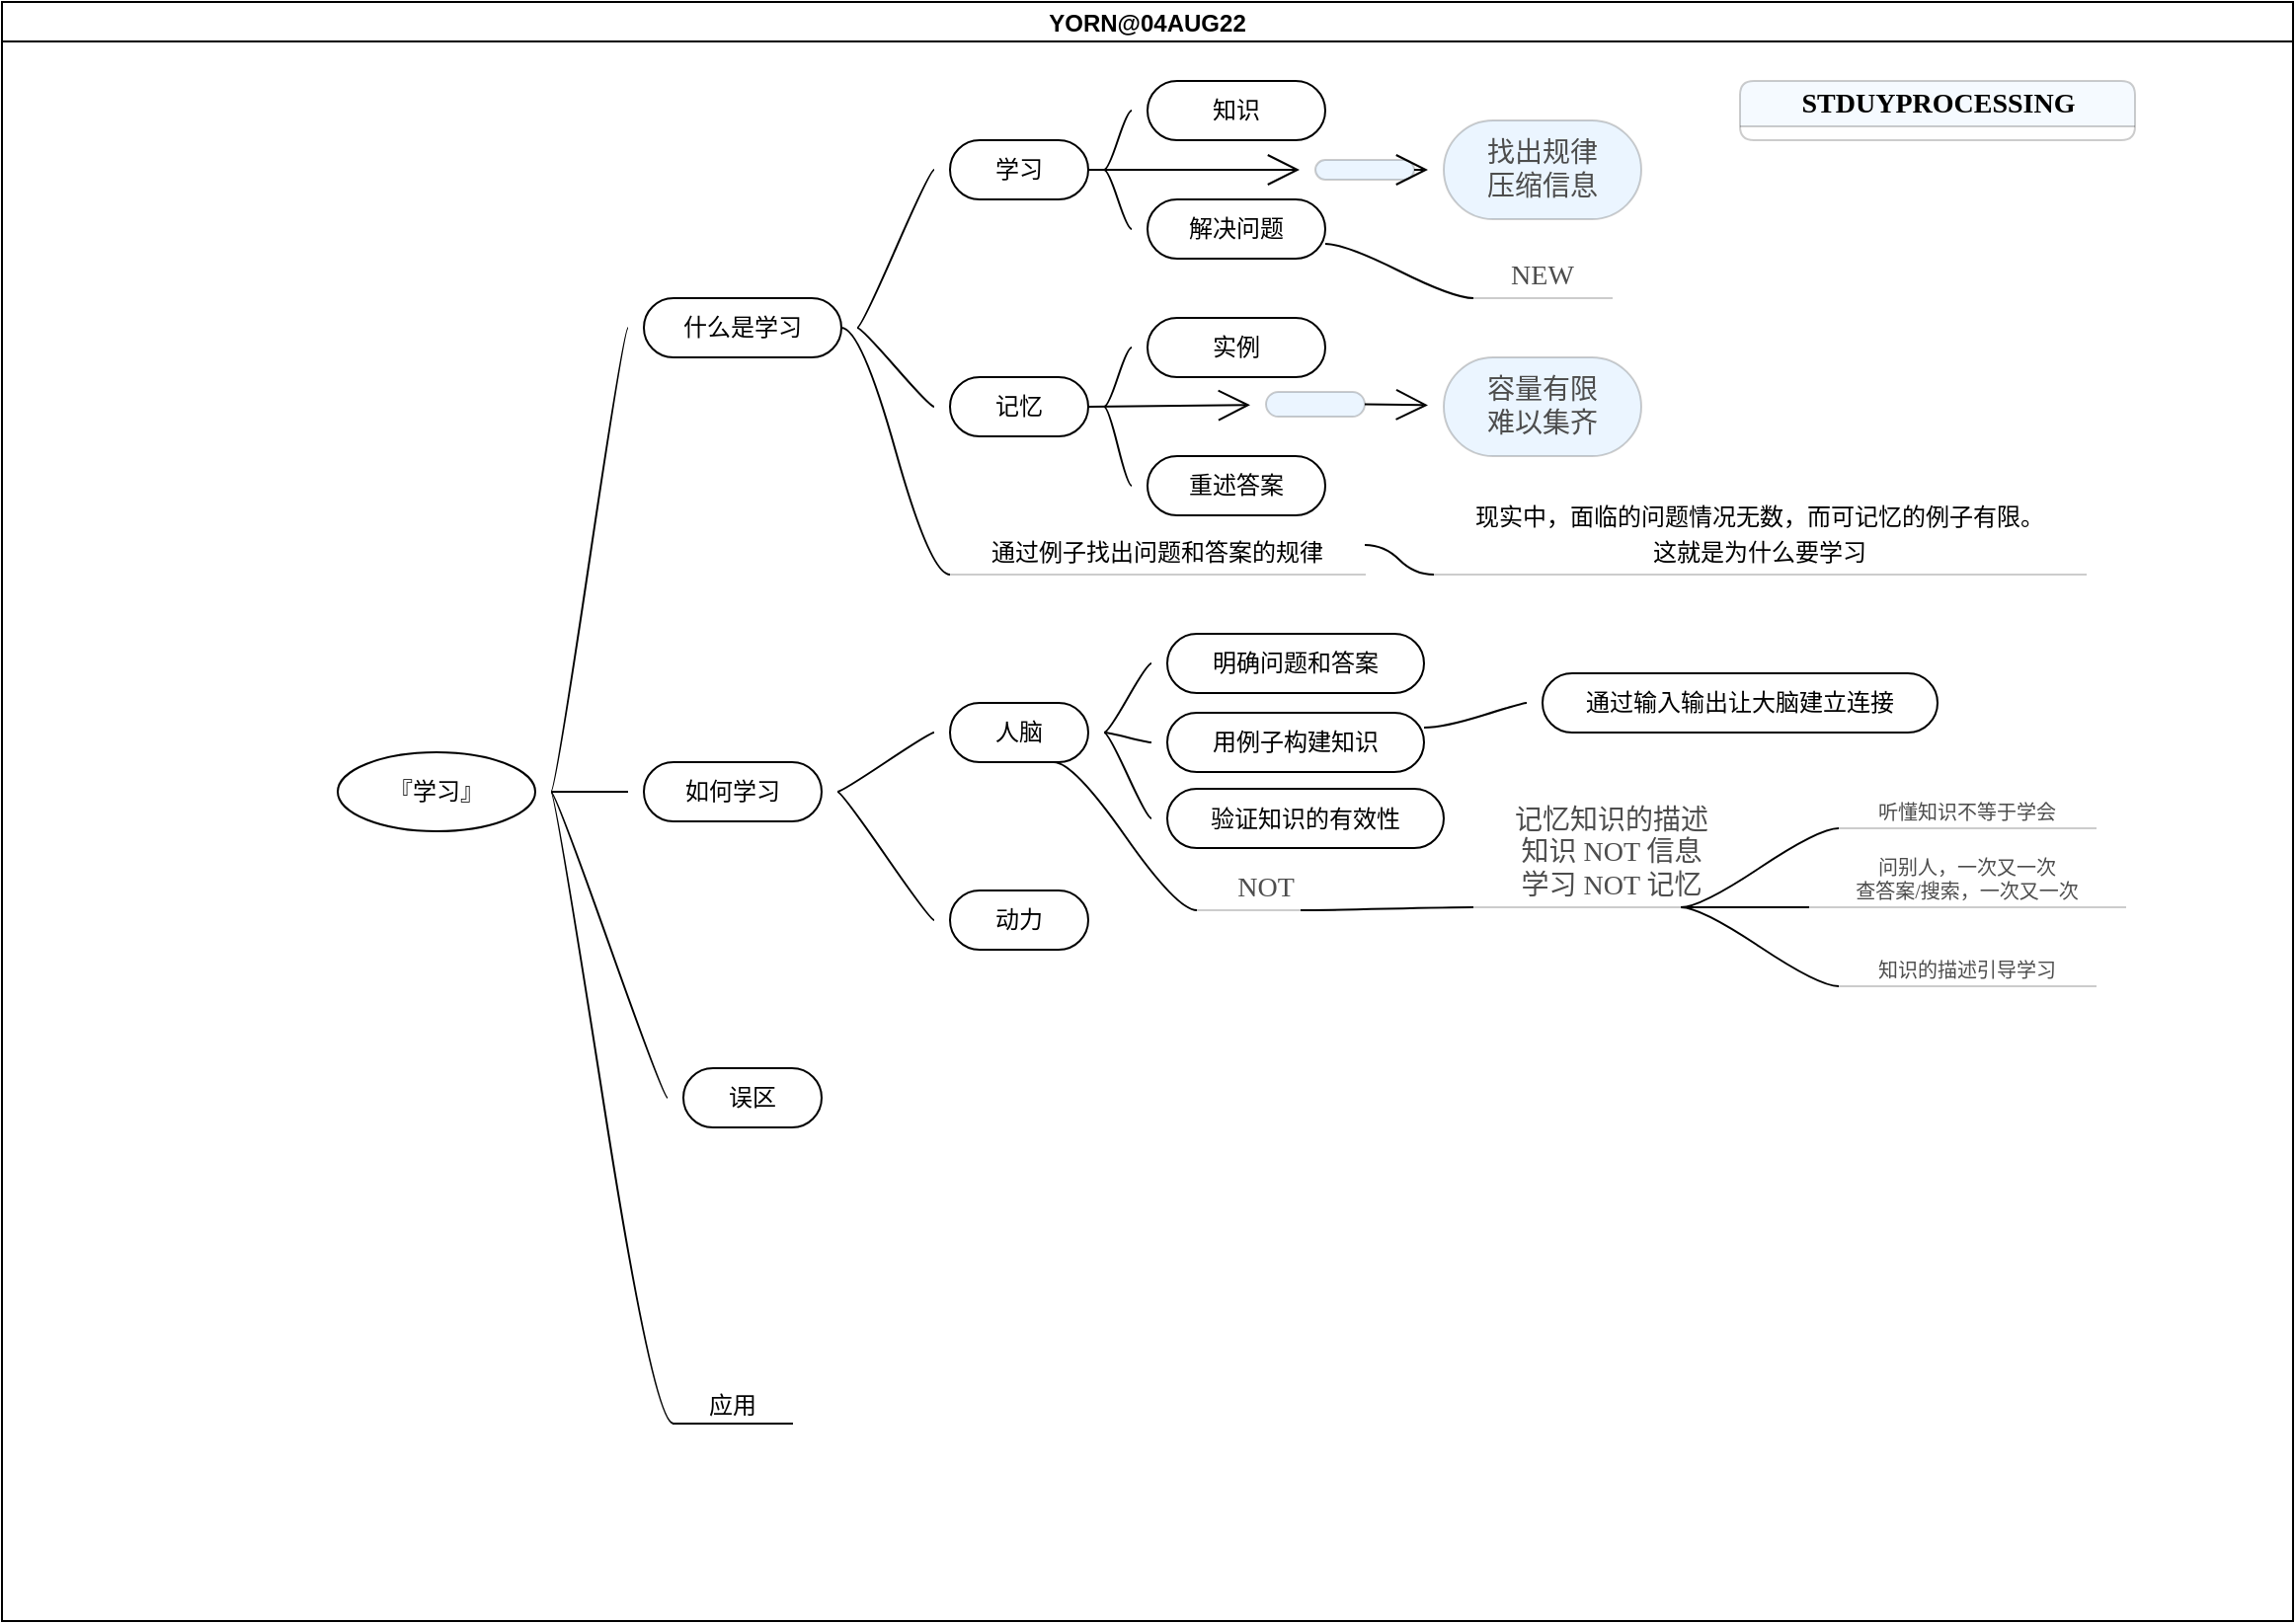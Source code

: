 <mxfile version="20.2.3" type="github" pages="2">
  <diagram id="6a731a19-8d31-9384-78a2-239565b7b9f0" name="Page-1">
    <mxGraphModel dx="956" dy="568" grid="1" gridSize="10" guides="1" tooltips="1" connect="1" arrows="1" fold="1" page="1" pageScale="1" pageWidth="1169" pageHeight="827" background="none" math="0" shadow="0">
      <root>
        <mxCell id="0" />
        <mxCell id="1" style="" parent="0" visible="0" />
        <mxCell id="aCv0Oe6WVhiPaZeMM8eK-1810" value="Topic Layer" style="" parent="0" />
        <mxCell id="aCv0Oe6WVhiPaZeMM8eK-1814" value="YORN@04AUG22" style="swimlane;startSize=20;horizontal=1;containerType=tree;hachureGap=4;movable=0;resizable=0;rotatable=0;deletable=0;editable=0;connectable=0;" parent="aCv0Oe6WVhiPaZeMM8eK-1810" vertex="1">
          <mxGeometry width="1160" height="820" as="geometry" />
        </mxCell>
        <mxCell id="aCv0Oe6WVhiPaZeMM8eK-1815" value="" style="edgeStyle=entityRelationEdgeStyle;startArrow=none;endArrow=none;segment=10;curved=1;rounded=0;startSize=14;endSize=14;sourcePerimeterSpacing=8;targetPerimeterSpacing=8;" parent="aCv0Oe6WVhiPaZeMM8eK-1814" source="aCv0Oe6WVhiPaZeMM8eK-1817" target="aCv0Oe6WVhiPaZeMM8eK-1818" edge="1">
          <mxGeometry relative="1" as="geometry" />
        </mxCell>
        <mxCell id="aCv0Oe6WVhiPaZeMM8eK-1816" value="" style="edgeStyle=entityRelationEdgeStyle;startArrow=none;endArrow=none;segment=10;curved=1;rounded=0;startSize=14;endSize=14;sourcePerimeterSpacing=8;targetPerimeterSpacing=8;" parent="aCv0Oe6WVhiPaZeMM8eK-1814" source="aCv0Oe6WVhiPaZeMM8eK-1817" target="aCv0Oe6WVhiPaZeMM8eK-1819" edge="1">
          <mxGeometry relative="1" as="geometry" />
        </mxCell>
        <mxCell id="aCv0Oe6WVhiPaZeMM8eK-1817" value="『学习』" style="ellipse;whiteSpace=wrap;html=1;align=center;treeFolding=1;treeMoving=1;newEdgeStyle={&quot;edgeStyle&quot;:&quot;entityRelationEdgeStyle&quot;,&quot;startArrow&quot;:&quot;none&quot;,&quot;endArrow&quot;:&quot;none&quot;,&quot;segment&quot;:10,&quot;curved&quot;:1};hachureGap=4;movable=0;resizable=0;rotatable=0;deletable=0;editable=0;connectable=0;" parent="aCv0Oe6WVhiPaZeMM8eK-1814" vertex="1">
          <mxGeometry x="170" y="380" width="100" height="40" as="geometry" />
        </mxCell>
        <mxCell id="aCv0Oe6WVhiPaZeMM8eK-1818" value="什么是学习" style="whiteSpace=wrap;html=1;rounded=1;arcSize=50;align=center;verticalAlign=middle;strokeWidth=1;autosize=1;spacing=4;treeFolding=1;treeMoving=1;newEdgeStyle={&quot;edgeStyle&quot;:&quot;entityRelationEdgeStyle&quot;,&quot;startArrow&quot;:&quot;none&quot;,&quot;endArrow&quot;:&quot;none&quot;,&quot;segment&quot;:10,&quot;curved&quot;:1};hachureGap=4;connectable=0;allowArrows=0;movable=1;rotatable=0;" parent="aCv0Oe6WVhiPaZeMM8eK-1814" vertex="1">
          <mxGeometry x="325" y="150" width="100" height="30" as="geometry" />
        </mxCell>
        <mxCell id="aCv0Oe6WVhiPaZeMM8eK-1819" value="应用" style="whiteSpace=wrap;html=1;shape=partialRectangle;top=0;left=0;bottom=1;right=0;points=[[0,1],[1,1]];fillColor=none;align=center;verticalAlign=bottom;routingCenterY=0.5;snapToPoint=1;autosize=1;treeFolding=1;treeMoving=1;newEdgeStyle={&quot;edgeStyle&quot;:&quot;entityRelationEdgeStyle&quot;,&quot;startArrow&quot;:&quot;none&quot;,&quot;endArrow&quot;:&quot;none&quot;,&quot;segment&quot;:10,&quot;curved&quot;:1};hachureGap=4;" parent="aCv0Oe6WVhiPaZeMM8eK-1814" vertex="1">
          <mxGeometry x="340" y="690" width="60" height="30" as="geometry" />
        </mxCell>
        <mxCell id="aCv0Oe6WVhiPaZeMM8eK-1820" value="" style="edgeStyle=entityRelationEdgeStyle;startArrow=none;endArrow=none;segment=10;curved=1;rounded=0;startSize=14;endSize=14;sourcePerimeterSpacing=8;targetPerimeterSpacing=8;" parent="aCv0Oe6WVhiPaZeMM8eK-1814" source="aCv0Oe6WVhiPaZeMM8eK-1817" target="aCv0Oe6WVhiPaZeMM8eK-1821" edge="1">
          <mxGeometry relative="1" as="geometry">
            <mxPoint x="598" y="440" as="sourcePoint" />
          </mxGeometry>
        </mxCell>
        <mxCell id="aCv0Oe6WVhiPaZeMM8eK-1821" value="如何学习" style="whiteSpace=wrap;html=1;rounded=1;arcSize=50;align=center;verticalAlign=middle;strokeWidth=1;autosize=1;spacing=4;treeFolding=1;treeMoving=1;newEdgeStyle={&quot;edgeStyle&quot;:&quot;entityRelationEdgeStyle&quot;,&quot;startArrow&quot;:&quot;none&quot;,&quot;endArrow&quot;:&quot;none&quot;,&quot;segment&quot;:10,&quot;curved&quot;:1};hachureGap=4;" parent="aCv0Oe6WVhiPaZeMM8eK-1814" vertex="1">
          <mxGeometry x="325" y="385" width="90" height="30" as="geometry" />
        </mxCell>
        <mxCell id="aCv0Oe6WVhiPaZeMM8eK-1822" value="" style="edgeStyle=entityRelationEdgeStyle;startArrow=none;endArrow=none;segment=10;curved=1;rounded=0;startSize=14;endSize=14;sourcePerimeterSpacing=8;targetPerimeterSpacing=8;" parent="aCv0Oe6WVhiPaZeMM8eK-1814" source="aCv0Oe6WVhiPaZeMM8eK-1817" target="aCv0Oe6WVhiPaZeMM8eK-1823" edge="1">
          <mxGeometry relative="1" as="geometry">
            <mxPoint x="598" y="440" as="sourcePoint" />
          </mxGeometry>
        </mxCell>
        <mxCell id="aCv0Oe6WVhiPaZeMM8eK-1823" value="误区" style="whiteSpace=wrap;html=1;rounded=1;arcSize=50;align=center;verticalAlign=middle;strokeWidth=1;autosize=1;spacing=4;treeFolding=1;treeMoving=1;newEdgeStyle={&quot;edgeStyle&quot;:&quot;entityRelationEdgeStyle&quot;,&quot;startArrow&quot;:&quot;none&quot;,&quot;endArrow&quot;:&quot;none&quot;,&quot;segment&quot;:10,&quot;curved&quot;:1};hachureGap=4;" parent="aCv0Oe6WVhiPaZeMM8eK-1814" vertex="1">
          <mxGeometry x="345" y="540" width="70" height="30" as="geometry" />
        </mxCell>
        <mxCell id="aCv0Oe6WVhiPaZeMM8eK-1845" value="" style="edgeStyle=entityRelationEdgeStyle;startArrow=none;endArrow=none;segment=10;curved=1;rounded=0;startSize=14;endSize=14;sourcePerimeterSpacing=8;targetPerimeterSpacing=8;" parent="aCv0Oe6WVhiPaZeMM8eK-1814" source="aCv0Oe6WVhiPaZeMM8eK-1818" target="aCv0Oe6WVhiPaZeMM8eK-1846" edge="1">
          <mxGeometry relative="1" as="geometry">
            <mxPoint x="278" y="310" as="sourcePoint" />
          </mxGeometry>
        </mxCell>
        <mxCell id="aCv0Oe6WVhiPaZeMM8eK-1858" style="edgeStyle=none;curved=1;rounded=0;orthogonalLoop=1;jettySize=auto;html=1;exitX=1;exitY=0.5;exitDx=0;exitDy=0;fontFamily=Verdana;fontSize=14;fontColor=#4D4D4D;endArrow=open;startSize=14;endSize=14;sourcePerimeterSpacing=8;targetPerimeterSpacing=8;" parent="aCv0Oe6WVhiPaZeMM8eK-1814" source="aCv0Oe6WVhiPaZeMM8eK-1846" target="aCv0Oe6WVhiPaZeMM8eK-1857" edge="1">
          <mxGeometry relative="1" as="geometry" />
        </mxCell>
        <mxCell id="aCv0Oe6WVhiPaZeMM8eK-1846" value="学习" style="whiteSpace=wrap;html=1;rounded=1;arcSize=50;align=center;verticalAlign=middle;strokeWidth=1;autosize=1;spacing=4;treeFolding=1;treeMoving=1;newEdgeStyle={&quot;edgeStyle&quot;:&quot;entityRelationEdgeStyle&quot;,&quot;startArrow&quot;:&quot;none&quot;,&quot;endArrow&quot;:&quot;none&quot;,&quot;segment&quot;:10,&quot;curved&quot;:1};hachureGap=4;" parent="aCv0Oe6WVhiPaZeMM8eK-1814" vertex="1">
          <mxGeometry x="480" y="70" width="70" height="30" as="geometry" />
        </mxCell>
        <mxCell id="aCv0Oe6WVhiPaZeMM8eK-1847" value="" style="edgeStyle=entityRelationEdgeStyle;startArrow=none;endArrow=none;segment=10;curved=1;rounded=0;startSize=14;endSize=14;sourcePerimeterSpacing=8;targetPerimeterSpacing=8;" parent="aCv0Oe6WVhiPaZeMM8eK-1814" source="aCv0Oe6WVhiPaZeMM8eK-1818" target="aCv0Oe6WVhiPaZeMM8eK-1848" edge="1">
          <mxGeometry relative="1" as="geometry">
            <mxPoint x="433" y="165" as="sourcePoint" />
          </mxGeometry>
        </mxCell>
        <mxCell id="aCv0Oe6WVhiPaZeMM8eK-1878" style="edgeStyle=none;curved=1;rounded=0;orthogonalLoop=1;jettySize=auto;html=1;exitX=1;exitY=0.5;exitDx=0;exitDy=0;fontFamily=Verdana;fontSize=14;fontColor=#4D4D4D;endArrow=open;startSize=14;endSize=14;sourcePerimeterSpacing=8;targetPerimeterSpacing=8;" parent="aCv0Oe6WVhiPaZeMM8eK-1814" source="aCv0Oe6WVhiPaZeMM8eK-1848" target="aCv0Oe6WVhiPaZeMM8eK-1877" edge="1">
          <mxGeometry relative="1" as="geometry" />
        </mxCell>
        <mxCell id="aCv0Oe6WVhiPaZeMM8eK-1848" value="记忆" style="whiteSpace=wrap;html=1;rounded=1;arcSize=50;align=center;verticalAlign=middle;strokeWidth=1;autosize=1;spacing=4;treeFolding=1;treeMoving=1;newEdgeStyle={&quot;edgeStyle&quot;:&quot;entityRelationEdgeStyle&quot;,&quot;startArrow&quot;:&quot;none&quot;,&quot;endArrow&quot;:&quot;none&quot;,&quot;segment&quot;:10,&quot;curved&quot;:1};hachureGap=4;" parent="aCv0Oe6WVhiPaZeMM8eK-1814" vertex="1">
          <mxGeometry x="480" y="190" width="70" height="30" as="geometry" />
        </mxCell>
        <mxCell id="aCv0Oe6WVhiPaZeMM8eK-1849" value="" style="edgeStyle=entityRelationEdgeStyle;startArrow=none;endArrow=none;segment=10;curved=1;rounded=0;startSize=14;endSize=14;sourcePerimeterSpacing=8;targetPerimeterSpacing=8;" parent="aCv0Oe6WVhiPaZeMM8eK-1814" source="aCv0Oe6WVhiPaZeMM8eK-1846" target="aCv0Oe6WVhiPaZeMM8eK-1850" edge="1">
          <mxGeometry relative="1" as="geometry">
            <mxPoint x="433" y="125" as="sourcePoint" />
          </mxGeometry>
        </mxCell>
        <mxCell id="aCv0Oe6WVhiPaZeMM8eK-1850" value="知识" style="whiteSpace=wrap;html=1;rounded=1;arcSize=50;align=center;verticalAlign=middle;strokeWidth=1;autosize=1;spacing=4;treeFolding=1;treeMoving=1;newEdgeStyle={&quot;edgeStyle&quot;:&quot;entityRelationEdgeStyle&quot;,&quot;startArrow&quot;:&quot;none&quot;,&quot;endArrow&quot;:&quot;none&quot;,&quot;segment&quot;:10,&quot;curved&quot;:1};hachureGap=4;" parent="aCv0Oe6WVhiPaZeMM8eK-1814" vertex="1">
          <mxGeometry x="580" y="40" width="90" height="30" as="geometry" />
        </mxCell>
        <mxCell id="aCv0Oe6WVhiPaZeMM8eK-1851" value="" style="edgeStyle=entityRelationEdgeStyle;startArrow=none;endArrow=none;segment=10;curved=1;rounded=0;startSize=14;endSize=14;sourcePerimeterSpacing=8;targetPerimeterSpacing=8;" parent="aCv0Oe6WVhiPaZeMM8eK-1814" source="aCv0Oe6WVhiPaZeMM8eK-1846" target="aCv0Oe6WVhiPaZeMM8eK-1852" edge="1">
          <mxGeometry relative="1" as="geometry">
            <mxPoint x="558" y="125" as="sourcePoint" />
          </mxGeometry>
        </mxCell>
        <mxCell id="aCv0Oe6WVhiPaZeMM8eK-1852" value="解决问题" style="whiteSpace=wrap;html=1;rounded=1;arcSize=50;align=center;verticalAlign=middle;strokeWidth=1;autosize=1;spacing=4;treeFolding=1;treeMoving=1;newEdgeStyle={&quot;edgeStyle&quot;:&quot;entityRelationEdgeStyle&quot;,&quot;startArrow&quot;:&quot;none&quot;,&quot;endArrow&quot;:&quot;none&quot;,&quot;segment&quot;:10,&quot;curved&quot;:1};hachureGap=4;" parent="aCv0Oe6WVhiPaZeMM8eK-1814" vertex="1">
          <mxGeometry x="580" y="100" width="90" height="30" as="geometry" />
        </mxCell>
        <mxCell id="aCv0Oe6WVhiPaZeMM8eK-1857" value="" style="whiteSpace=wrap;html=1;rounded=1;arcSize=50;align=center;verticalAlign=middle;strokeWidth=1;autosize=1;spacing=4;treeFolding=1;treeMoving=1;newEdgeStyle={&quot;edgeStyle&quot;:&quot;entityRelationEdgeStyle&quot;,&quot;startArrow&quot;:&quot;none&quot;,&quot;endArrow&quot;:&quot;none&quot;,&quot;segment&quot;:10,&quot;curved&quot;:1};hachureGap=4;labelBackgroundColor=none;labelBorderColor=none;fontFamily=Verdana;fontSize=14;fontColor=#4D4D4D;fillColor=#99CCFF;opacity=20;strokeColor=default;glass=0;sketch=0;connectable=0;allowArrows=0;" parent="aCv0Oe6WVhiPaZeMM8eK-1814" vertex="1">
          <mxGeometry x="665" y="80" width="50" height="10" as="geometry" />
        </mxCell>
        <mxCell id="aCv0Oe6WVhiPaZeMM8eK-1859" style="edgeStyle=none;curved=1;rounded=0;orthogonalLoop=1;jettySize=auto;html=1;exitX=1;exitY=0.5;exitDx=0;exitDy=0;fontFamily=Verdana;fontSize=14;fontColor=#4D4D4D;endArrow=open;startSize=14;endSize=14;sourcePerimeterSpacing=8;targetPerimeterSpacing=8;" parent="aCv0Oe6WVhiPaZeMM8eK-1814" source="aCv0Oe6WVhiPaZeMM8eK-1857" target="aCv0Oe6WVhiPaZeMM8eK-1860" edge="1">
          <mxGeometry relative="1" as="geometry">
            <mxPoint x="550" y="125" as="sourcePoint" />
          </mxGeometry>
        </mxCell>
        <mxCell id="aCv0Oe6WVhiPaZeMM8eK-1860" value="找出规律&lt;br&gt;压缩信息" style="whiteSpace=wrap;html=1;rounded=1;arcSize=50;align=center;verticalAlign=middle;strokeWidth=1;autosize=1;spacing=4;treeFolding=1;treeMoving=1;newEdgeStyle={&quot;edgeStyle&quot;:&quot;entityRelationEdgeStyle&quot;,&quot;startArrow&quot;:&quot;none&quot;,&quot;endArrow&quot;:&quot;none&quot;,&quot;segment&quot;:10,&quot;curved&quot;:1};hachureGap=4;labelBackgroundColor=none;labelBorderColor=none;fontFamily=Verdana;fontSize=14;fontColor=#4D4D4D;fillColor=#99CCFF;opacity=20;" parent="aCv0Oe6WVhiPaZeMM8eK-1814" vertex="1">
          <mxGeometry x="730" y="60" width="100" height="50" as="geometry" />
        </mxCell>
        <mxCell id="aCv0Oe6WVhiPaZeMM8eK-1867" value="" style="edgeStyle=entityRelationEdgeStyle;startArrow=none;endArrow=none;segment=10;curved=1;rounded=0;startSize=14;endSize=14;sourcePerimeterSpacing=8;targetPerimeterSpacing=8;" parent="aCv0Oe6WVhiPaZeMM8eK-1814" source="aCv0Oe6WVhiPaZeMM8eK-1848" target="aCv0Oe6WVhiPaZeMM8eK-1868" edge="1">
          <mxGeometry relative="1" as="geometry">
            <mxPoint x="433" y="165" as="sourcePoint" />
          </mxGeometry>
        </mxCell>
        <mxCell id="aCv0Oe6WVhiPaZeMM8eK-1868" value="实例" style="whiteSpace=wrap;html=1;rounded=1;arcSize=50;align=center;verticalAlign=middle;strokeWidth=1;autosize=1;spacing=4;treeFolding=1;treeMoving=1;newEdgeStyle={&quot;edgeStyle&quot;:&quot;entityRelationEdgeStyle&quot;,&quot;startArrow&quot;:&quot;none&quot;,&quot;endArrow&quot;:&quot;none&quot;,&quot;segment&quot;:10,&quot;curved&quot;:1};hachureGap=4;" parent="aCv0Oe6WVhiPaZeMM8eK-1814" vertex="1">
          <mxGeometry x="580" y="160" width="90" height="30" as="geometry" />
        </mxCell>
        <mxCell id="aCv0Oe6WVhiPaZeMM8eK-1869" value="" style="edgeStyle=entityRelationEdgeStyle;startArrow=none;endArrow=none;segment=10;curved=1;rounded=0;startSize=14;endSize=14;sourcePerimeterSpacing=8;targetPerimeterSpacing=8;" parent="aCv0Oe6WVhiPaZeMM8eK-1814" source="aCv0Oe6WVhiPaZeMM8eK-1848" target="aCv0Oe6WVhiPaZeMM8eK-1870" edge="1">
          <mxGeometry relative="1" as="geometry">
            <mxPoint x="558" y="205" as="sourcePoint" />
          </mxGeometry>
        </mxCell>
        <mxCell id="aCv0Oe6WVhiPaZeMM8eK-1870" value="重述答案" style="whiteSpace=wrap;html=1;rounded=1;arcSize=50;align=center;verticalAlign=middle;strokeWidth=1;autosize=1;spacing=4;treeFolding=1;treeMoving=1;newEdgeStyle={&quot;edgeStyle&quot;:&quot;entityRelationEdgeStyle&quot;,&quot;startArrow&quot;:&quot;none&quot;,&quot;endArrow&quot;:&quot;none&quot;,&quot;segment&quot;:10,&quot;curved&quot;:1};hachureGap=4;" parent="aCv0Oe6WVhiPaZeMM8eK-1814" vertex="1">
          <mxGeometry x="580" y="230" width="90" height="30" as="geometry" />
        </mxCell>
        <mxCell id="aCv0Oe6WVhiPaZeMM8eK-1877" value="" style="whiteSpace=wrap;html=1;rounded=1;arcSize=50;align=center;verticalAlign=middle;strokeWidth=1;autosize=1;spacing=4;treeFolding=1;treeMoving=1;newEdgeStyle={&quot;edgeStyle&quot;:&quot;entityRelationEdgeStyle&quot;,&quot;startArrow&quot;:&quot;none&quot;,&quot;endArrow&quot;:&quot;none&quot;,&quot;segment&quot;:10,&quot;curved&quot;:1};hachureGap=4;labelBackgroundColor=none;labelBorderColor=none;fontFamily=Verdana;fontSize=14;fontColor=#4D4D4D;fillColor=#99CCFF;opacity=20;connectable=0;allowArrows=0;" parent="aCv0Oe6WVhiPaZeMM8eK-1814" vertex="1">
          <mxGeometry x="640" y="197.5" width="50" height="12.5" as="geometry" />
        </mxCell>
        <mxCell id="aCv0Oe6WVhiPaZeMM8eK-1879" style="edgeStyle=none;curved=1;rounded=0;orthogonalLoop=1;jettySize=auto;html=1;exitX=1;exitY=0.5;exitDx=0;exitDy=0;fontFamily=Verdana;fontSize=14;fontColor=#4D4D4D;endArrow=open;startSize=14;endSize=14;sourcePerimeterSpacing=8;targetPerimeterSpacing=8;" parent="aCv0Oe6WVhiPaZeMM8eK-1814" source="aCv0Oe6WVhiPaZeMM8eK-1877" target="aCv0Oe6WVhiPaZeMM8eK-1880" edge="1">
          <mxGeometry relative="1" as="geometry">
            <mxPoint x="550" y="205" as="sourcePoint" />
          </mxGeometry>
        </mxCell>
        <mxCell id="aCv0Oe6WVhiPaZeMM8eK-1880" value="容量有限&lt;br&gt;难以集齐" style="whiteSpace=wrap;html=1;rounded=1;arcSize=50;align=center;verticalAlign=middle;strokeWidth=1;autosize=1;spacing=4;treeFolding=1;treeMoving=1;newEdgeStyle={&quot;edgeStyle&quot;:&quot;entityRelationEdgeStyle&quot;,&quot;startArrow&quot;:&quot;none&quot;,&quot;endArrow&quot;:&quot;none&quot;,&quot;segment&quot;:10,&quot;curved&quot;:1};hachureGap=4;labelBackgroundColor=none;labelBorderColor=none;fontFamily=Verdana;fontSize=14;fontColor=#4D4D4D;fillColor=#99CCFF;opacity=20;" parent="aCv0Oe6WVhiPaZeMM8eK-1814" vertex="1">
          <mxGeometry x="730" y="180" width="100" height="50" as="geometry" />
        </mxCell>
        <mxCell id="aCv0Oe6WVhiPaZeMM8eK-1882" value="" style="edgeStyle=entityRelationEdgeStyle;startArrow=none;endArrow=none;segment=10;curved=1;rounded=0;startSize=14;endSize=14;sourcePerimeterSpacing=8;targetPerimeterSpacing=8;" parent="aCv0Oe6WVhiPaZeMM8eK-1814" source="aCv0Oe6WVhiPaZeMM8eK-1821" target="aCv0Oe6WVhiPaZeMM8eK-1883" edge="1">
          <mxGeometry relative="1" as="geometry">
            <mxPoint x="278" y="400" as="sourcePoint" />
          </mxGeometry>
        </mxCell>
        <mxCell id="aCv0Oe6WVhiPaZeMM8eK-1883" value="人脑" style="whiteSpace=wrap;html=1;rounded=1;arcSize=50;align=center;verticalAlign=middle;strokeWidth=1;autosize=1;spacing=4;treeFolding=1;treeMoving=1;newEdgeStyle={&quot;edgeStyle&quot;:&quot;entityRelationEdgeStyle&quot;,&quot;startArrow&quot;:&quot;none&quot;,&quot;endArrow&quot;:&quot;none&quot;,&quot;segment&quot;:10,&quot;curved&quot;:1};hachureGap=4;" parent="aCv0Oe6WVhiPaZeMM8eK-1814" vertex="1">
          <mxGeometry x="480" y="355" width="70" height="30" as="geometry" />
        </mxCell>
        <mxCell id="aCv0Oe6WVhiPaZeMM8eK-1905" value="" style="edgeStyle=entityRelationEdgeStyle;startArrow=none;endArrow=none;segment=10;curved=1;rounded=0;startSize=14;endSize=14;sourcePerimeterSpacing=8;targetPerimeterSpacing=8;" parent="aCv0Oe6WVhiPaZeMM8eK-1814" source="aCv0Oe6WVhiPaZeMM8eK-1821" target="aCv0Oe6WVhiPaZeMM8eK-1906" edge="1">
          <mxGeometry relative="1" as="geometry">
            <mxPoint x="423" y="400" as="sourcePoint" />
          </mxGeometry>
        </mxCell>
        <mxCell id="aCv0Oe6WVhiPaZeMM8eK-1906" value="动力" style="whiteSpace=wrap;html=1;rounded=1;arcSize=50;align=center;verticalAlign=middle;strokeWidth=1;autosize=1;spacing=4;treeFolding=1;treeMoving=1;newEdgeStyle={&quot;edgeStyle&quot;:&quot;entityRelationEdgeStyle&quot;,&quot;startArrow&quot;:&quot;none&quot;,&quot;endArrow&quot;:&quot;none&quot;,&quot;segment&quot;:10,&quot;curved&quot;:1};hachureGap=4;" parent="aCv0Oe6WVhiPaZeMM8eK-1814" vertex="1">
          <mxGeometry x="480" y="450" width="70" height="30" as="geometry" />
        </mxCell>
        <mxCell id="aCv0Oe6WVhiPaZeMM8eK-1907" value="" style="edgeStyle=entityRelationEdgeStyle;startArrow=none;endArrow=none;segment=10;curved=1;rounded=0;startSize=14;endSize=14;sourcePerimeterSpacing=8;targetPerimeterSpacing=8;" parent="aCv0Oe6WVhiPaZeMM8eK-1814" source="aCv0Oe6WVhiPaZeMM8eK-1883" target="aCv0Oe6WVhiPaZeMM8eK-1908" edge="1">
          <mxGeometry relative="1" as="geometry">
            <mxPoint x="423" y="435" as="sourcePoint" />
          </mxGeometry>
        </mxCell>
        <mxCell id="aCv0Oe6WVhiPaZeMM8eK-1908" value="明确问题和答案" style="whiteSpace=wrap;html=1;rounded=1;arcSize=50;align=center;verticalAlign=middle;strokeWidth=1;autosize=1;spacing=4;treeFolding=1;treeMoving=1;newEdgeStyle={&quot;edgeStyle&quot;:&quot;entityRelationEdgeStyle&quot;,&quot;startArrow&quot;:&quot;none&quot;,&quot;endArrow&quot;:&quot;none&quot;,&quot;segment&quot;:10,&quot;curved&quot;:1};hachureGap=4;" parent="aCv0Oe6WVhiPaZeMM8eK-1814" vertex="1">
          <mxGeometry x="590" y="320" width="130" height="30" as="geometry" />
        </mxCell>
        <mxCell id="aCv0Oe6WVhiPaZeMM8eK-1909" value="NEW" style="whiteSpace=wrap;html=1;shape=partialRectangle;top=0;left=0;bottom=1;right=0;points=[[0,1],[1,1]];fillColor=none;align=center;verticalAlign=bottom;routingCenterY=0.5;snapToPoint=1;recursiveResize=0;autosize=1;treeFolding=1;treeMoving=1;newEdgeStyle={&quot;edgeStyle&quot;:&quot;entityRelationEdgeStyle&quot;,&quot;startArrow&quot;:&quot;none&quot;,&quot;endArrow&quot;:&quot;none&quot;,&quot;segment&quot;:10,&quot;curved&quot;:1};rounded=1;shadow=0;glass=0;labelBackgroundColor=none;labelBorderColor=none;sketch=0;hachureGap=4;fillStyle=auto;fontFamily=Verdana;fontSize=14;fontColor=#4D4D4D;strokeColor=default;opacity=20;" parent="aCv0Oe6WVhiPaZeMM8eK-1814" vertex="1">
          <mxGeometry x="745" y="120" width="70" height="30" as="geometry" />
        </mxCell>
        <mxCell id="aCv0Oe6WVhiPaZeMM8eK-1910" value="" style="edgeStyle=entityRelationEdgeStyle;startArrow=none;endArrow=none;segment=10;curved=1;rounded=0;fontFamily=Verdana;fontSize=14;fontColor=#4D4D4D;startSize=14;endSize=14;sourcePerimeterSpacing=8;targetPerimeterSpacing=8;exitX=1;exitY=0.75;exitDx=0;exitDy=0;" parent="aCv0Oe6WVhiPaZeMM8eK-1814" source="aCv0Oe6WVhiPaZeMM8eK-1852" target="aCv0Oe6WVhiPaZeMM8eK-1909" edge="1">
          <mxGeometry relative="1" as="geometry">
            <mxPoint x="660" y="160" as="sourcePoint" />
          </mxGeometry>
        </mxCell>
        <mxCell id="aCv0Oe6WVhiPaZeMM8eK-1911" value="&lt;span style=&quot;color: rgb(0, 0, 0); font-family: Helvetica; font-size: 12px;&quot;&gt;通过例子找出问题和答案的规律&lt;/span&gt;" style="whiteSpace=wrap;html=1;shape=partialRectangle;top=0;left=0;bottom=1;right=0;points=[[0,1],[1,1]];fillColor=none;align=center;verticalAlign=bottom;routingCenterY=0.5;snapToPoint=1;recursiveResize=0;autosize=1;treeFolding=1;treeMoving=1;newEdgeStyle={&quot;edgeStyle&quot;:&quot;entityRelationEdgeStyle&quot;,&quot;startArrow&quot;:&quot;none&quot;,&quot;endArrow&quot;:&quot;none&quot;,&quot;segment&quot;:10,&quot;curved&quot;:1};rounded=1;shadow=0;glass=0;labelBackgroundColor=none;labelBorderColor=none;sketch=0;hachureGap=4;fillStyle=auto;fontFamily=Verdana;fontSize=14;fontColor=#4D4D4D;strokeColor=default;opacity=20;" parent="aCv0Oe6WVhiPaZeMM8eK-1814" vertex="1">
          <mxGeometry x="480" y="260" width="210" height="30" as="geometry" />
        </mxCell>
        <mxCell id="aCv0Oe6WVhiPaZeMM8eK-1912" value="" style="edgeStyle=entityRelationEdgeStyle;startArrow=none;endArrow=none;segment=10;curved=1;rounded=0;fontFamily=Verdana;fontSize=14;fontColor=#4D4D4D;startSize=14;endSize=14;sourcePerimeterSpacing=8;targetPerimeterSpacing=8;entryX=0;entryY=1;entryDx=0;entryDy=0;exitX=1;exitY=0.5;exitDx=0;exitDy=0;" parent="aCv0Oe6WVhiPaZeMM8eK-1814" source="aCv0Oe6WVhiPaZeMM8eK-1818" target="aCv0Oe6WVhiPaZeMM8eK-1911" edge="1">
          <mxGeometry relative="1" as="geometry">
            <mxPoint x="440" y="170" as="sourcePoint" />
          </mxGeometry>
        </mxCell>
        <mxCell id="aCv0Oe6WVhiPaZeMM8eK-1917" value="" style="edgeStyle=entityRelationEdgeStyle;startArrow=none;endArrow=none;segment=10;curved=1;rounded=0;startSize=14;endSize=14;sourcePerimeterSpacing=8;targetPerimeterSpacing=8;" parent="aCv0Oe6WVhiPaZeMM8eK-1814" source="aCv0Oe6WVhiPaZeMM8eK-1883" target="aCv0Oe6WVhiPaZeMM8eK-1918" edge="1">
          <mxGeometry relative="1" as="geometry">
            <mxPoint x="558" y="370" as="sourcePoint" />
          </mxGeometry>
        </mxCell>
        <mxCell id="aCv0Oe6WVhiPaZeMM8eK-1918" value="用例子构建知识" style="whiteSpace=wrap;html=1;rounded=1;arcSize=50;align=center;verticalAlign=middle;strokeWidth=1;autosize=1;spacing=4;treeFolding=1;treeMoving=1;newEdgeStyle={&quot;edgeStyle&quot;:&quot;entityRelationEdgeStyle&quot;,&quot;startArrow&quot;:&quot;none&quot;,&quot;endArrow&quot;:&quot;none&quot;,&quot;segment&quot;:10,&quot;curved&quot;:1};hachureGap=4;" parent="aCv0Oe6WVhiPaZeMM8eK-1814" vertex="1">
          <mxGeometry x="590" y="360" width="130" height="30" as="geometry" />
        </mxCell>
        <mxCell id="aCv0Oe6WVhiPaZeMM8eK-1919" value="" style="edgeStyle=entityRelationEdgeStyle;startArrow=none;endArrow=none;segment=10;curved=1;rounded=0;startSize=14;endSize=14;sourcePerimeterSpacing=8;targetPerimeterSpacing=8;" parent="aCv0Oe6WVhiPaZeMM8eK-1814" source="aCv0Oe6WVhiPaZeMM8eK-1883" target="aCv0Oe6WVhiPaZeMM8eK-1920" edge="1">
          <mxGeometry relative="1" as="geometry">
            <mxPoint x="558" y="370" as="sourcePoint" />
          </mxGeometry>
        </mxCell>
        <mxCell id="aCv0Oe6WVhiPaZeMM8eK-1920" value="验证知识的有效性" style="whiteSpace=wrap;html=1;rounded=1;arcSize=50;align=center;verticalAlign=middle;strokeWidth=1;autosize=1;spacing=4;treeFolding=1;treeMoving=1;newEdgeStyle={&quot;edgeStyle&quot;:&quot;entityRelationEdgeStyle&quot;,&quot;startArrow&quot;:&quot;none&quot;,&quot;endArrow&quot;:&quot;none&quot;,&quot;segment&quot;:10,&quot;curved&quot;:1};hachureGap=4;" parent="aCv0Oe6WVhiPaZeMM8eK-1814" vertex="1">
          <mxGeometry x="590" y="398.5" width="140" height="30" as="geometry" />
        </mxCell>
        <mxCell id="aCv0Oe6WVhiPaZeMM8eK-1929" value="NOT" style="whiteSpace=wrap;html=1;shape=partialRectangle;top=0;left=0;bottom=1;right=0;points=[[0,1],[1,1]];fillColor=none;align=center;verticalAlign=bottom;routingCenterY=0.5;snapToPoint=1;recursiveResize=0;autosize=1;treeFolding=1;treeMoving=1;newEdgeStyle={&quot;edgeStyle&quot;:&quot;entityRelationEdgeStyle&quot;,&quot;startArrow&quot;:&quot;none&quot;,&quot;endArrow&quot;:&quot;none&quot;,&quot;segment&quot;:10,&quot;curved&quot;:1};rounded=1;shadow=0;glass=0;labelBackgroundColor=none;labelBorderColor=none;sketch=0;hachureGap=4;fillStyle=auto;fontFamily=Verdana;fontSize=14;fontColor=#4D4D4D;strokeColor=default;opacity=20;" parent="aCv0Oe6WVhiPaZeMM8eK-1814" vertex="1">
          <mxGeometry x="605" y="430" width="70" height="30" as="geometry" />
        </mxCell>
        <mxCell id="aCv0Oe6WVhiPaZeMM8eK-1930" value="" style="edgeStyle=entityRelationEdgeStyle;startArrow=none;endArrow=none;segment=10;curved=1;rounded=0;fontFamily=Verdana;fontSize=14;fontColor=#4D4D4D;startSize=14;endSize=14;sourcePerimeterSpacing=8;targetPerimeterSpacing=8;exitX=0.75;exitY=1;exitDx=0;exitDy=0;" parent="aCv0Oe6WVhiPaZeMM8eK-1814" source="aCv0Oe6WVhiPaZeMM8eK-1883" target="aCv0Oe6WVhiPaZeMM8eK-1929" edge="1">
          <mxGeometry relative="1" as="geometry">
            <mxPoint x="620" y="510" as="sourcePoint" />
          </mxGeometry>
        </mxCell>
        <mxCell id="aCv0Oe6WVhiPaZeMM8eK-1931" value="" style="edgeStyle=entityRelationEdgeStyle;startArrow=none;endArrow=none;segment=10;curved=1;rounded=0;fontFamily=Verdana;fontSize=14;fontColor=#4D4D4D;startSize=14;endSize=14;sourcePerimeterSpacing=8;targetPerimeterSpacing=8;exitX=0.75;exitY=1;exitDx=0;exitDy=0;" parent="aCv0Oe6WVhiPaZeMM8eK-1814" source="aCv0Oe6WVhiPaZeMM8eK-1929" target="aCv0Oe6WVhiPaZeMM8eK-1932" edge="1">
          <mxGeometry relative="1" as="geometry">
            <mxPoint x="532.5" y="385" as="sourcePoint" />
          </mxGeometry>
        </mxCell>
        <mxCell id="aCv0Oe6WVhiPaZeMM8eK-1932" value="记忆知识的描述&lt;br&gt;知识 NOT 信息&lt;br&gt;学习 NOT 记忆" style="whiteSpace=wrap;html=1;shape=partialRectangle;top=0;left=0;bottom=1;right=0;points=[[0,1],[1,1]];fillColor=none;align=center;verticalAlign=bottom;routingCenterY=0.5;snapToPoint=1;recursiveResize=0;autosize=1;treeFolding=1;treeMoving=1;newEdgeStyle={&quot;edgeStyle&quot;:&quot;entityRelationEdgeStyle&quot;,&quot;startArrow&quot;:&quot;none&quot;,&quot;endArrow&quot;:&quot;none&quot;,&quot;segment&quot;:10,&quot;curved&quot;:1};rounded=1;shadow=0;glass=0;labelBackgroundColor=none;labelBorderColor=none;sketch=0;hachureGap=4;fillStyle=auto;fontFamily=Verdana;fontSize=14;fontColor=#4D4D4D;strokeColor=default;opacity=20;" parent="aCv0Oe6WVhiPaZeMM8eK-1814" vertex="1">
          <mxGeometry x="745" y="398.5" width="140" height="60" as="geometry" />
        </mxCell>
        <mxCell id="aCv0Oe6WVhiPaZeMM8eK-1937" value="" style="edgeStyle=entityRelationEdgeStyle;startArrow=none;endArrow=none;segment=10;curved=1;rounded=0;fontFamily=Verdana;fontSize=14;fontColor=#4D4D4D;startSize=14;endSize=14;sourcePerimeterSpacing=8;targetPerimeterSpacing=8;exitX=0.75;exitY=1;exitDx=0;exitDy=0;" parent="aCv0Oe6WVhiPaZeMM8eK-1814" source="aCv0Oe6WVhiPaZeMM8eK-1932" target="aCv0Oe6WVhiPaZeMM8eK-1938" edge="1">
          <mxGeometry relative="1" as="geometry">
            <mxPoint x="657.5" y="460" as="sourcePoint" />
          </mxGeometry>
        </mxCell>
        <mxCell id="aCv0Oe6WVhiPaZeMM8eK-1938" value="知识的描述引导学习" style="whiteSpace=wrap;html=1;shape=partialRectangle;top=0;left=0;bottom=1;right=0;points=[[0,1],[1,1]];fillColor=none;align=center;verticalAlign=bottom;routingCenterY=0.5;snapToPoint=1;recursiveResize=0;autosize=1;treeFolding=1;treeMoving=1;newEdgeStyle={&quot;edgeStyle&quot;:&quot;entityRelationEdgeStyle&quot;,&quot;startArrow&quot;:&quot;none&quot;,&quot;endArrow&quot;:&quot;none&quot;,&quot;segment&quot;:10,&quot;curved&quot;:1};rounded=1;shadow=0;glass=0;labelBackgroundColor=none;labelBorderColor=none;sketch=0;hachureGap=4;fillStyle=auto;fontFamily=Verdana;fontSize=10;fontColor=#4D4D4D;strokeColor=default;opacity=20;" parent="aCv0Oe6WVhiPaZeMM8eK-1814" vertex="1">
          <mxGeometry x="930" y="468.5" width="130" height="30" as="geometry" />
        </mxCell>
        <mxCell id="aCv0Oe6WVhiPaZeMM8eK-1939" value="" style="edgeStyle=entityRelationEdgeStyle;startArrow=none;endArrow=none;segment=10;curved=1;rounded=0;fontFamily=Verdana;fontSize=14;fontColor=#4D4D4D;startSize=14;endSize=14;sourcePerimeterSpacing=8;targetPerimeterSpacing=8;exitX=0.75;exitY=1;exitDx=0;exitDy=0;" parent="aCv0Oe6WVhiPaZeMM8eK-1814" source="aCv0Oe6WVhiPaZeMM8eK-1932" target="aCv0Oe6WVhiPaZeMM8eK-1940" edge="1">
          <mxGeometry relative="1" as="geometry">
            <mxPoint x="850" y="458.5" as="sourcePoint" />
          </mxGeometry>
        </mxCell>
        <mxCell id="aCv0Oe6WVhiPaZeMM8eK-1940" value="听懂知识不等于学会" style="whiteSpace=wrap;html=1;shape=partialRectangle;top=0;left=0;bottom=1;right=0;points=[[0,1],[1,1]];fillColor=none;align=center;verticalAlign=bottom;routingCenterY=0.5;snapToPoint=1;recursiveResize=0;autosize=1;treeFolding=1;treeMoving=1;newEdgeStyle={&quot;edgeStyle&quot;:&quot;entityRelationEdgeStyle&quot;,&quot;startArrow&quot;:&quot;none&quot;,&quot;endArrow&quot;:&quot;none&quot;,&quot;segment&quot;:10,&quot;curved&quot;:1};rounded=1;shadow=0;glass=0;labelBackgroundColor=none;labelBorderColor=none;sketch=0;hachureGap=4;fillStyle=auto;fontFamily=Verdana;fontSize=10;fontColor=#4D4D4D;strokeColor=default;opacity=20;" parent="aCv0Oe6WVhiPaZeMM8eK-1814" vertex="1">
          <mxGeometry x="930" y="388.5" width="130" height="30" as="geometry" />
        </mxCell>
        <mxCell id="wIMfv8QThAM5SAVHgqQm-1" value="" style="edgeStyle=entityRelationEdgeStyle;startArrow=none;endArrow=none;segment=10;curved=1;rounded=0;fontFamily=Verdana;fontSize=14;fontColor=#4D4D4D;startSize=14;endSize=14;sourcePerimeterSpacing=8;targetPerimeterSpacing=8;entryX=0;entryY=1;entryDx=0;entryDy=0;exitX=1;exitY=0.5;exitDx=0;exitDy=0;" edge="1" target="wIMfv8QThAM5SAVHgqQm-2" source="aCv0Oe6WVhiPaZeMM8eK-1911" parent="aCv0Oe6WVhiPaZeMM8eK-1814">
          <mxGeometry relative="1" as="geometry">
            <mxPoint x="425" y="165" as="sourcePoint" />
          </mxGeometry>
        </mxCell>
        <mxCell id="wIMfv8QThAM5SAVHgqQm-2" value="&lt;font face=&quot;Helvetica&quot; color=&quot;#000000&quot;&gt;&lt;span style=&quot;font-size: 12px;&quot;&gt;现实中，面临的问题情况无数，而可记忆的例子有限。&lt;br&gt;这就是为什么要学习&lt;/span&gt;&lt;/font&gt;" style="whiteSpace=wrap;html=1;shape=partialRectangle;top=0;left=0;bottom=1;right=0;points=[[0,1],[1,1]];fillColor=none;align=center;verticalAlign=bottom;routingCenterY=0.5;snapToPoint=1;recursiveResize=0;autosize=1;treeFolding=1;treeMoving=1;newEdgeStyle={&quot;edgeStyle&quot;:&quot;entityRelationEdgeStyle&quot;,&quot;startArrow&quot;:&quot;none&quot;,&quot;endArrow&quot;:&quot;none&quot;,&quot;segment&quot;:10,&quot;curved&quot;:1};rounded=1;shadow=0;glass=0;labelBackgroundColor=none;labelBorderColor=none;sketch=0;hachureGap=4;fillStyle=auto;fontFamily=Verdana;fontSize=14;fontColor=#4D4D4D;strokeColor=default;opacity=20;" vertex="1" parent="aCv0Oe6WVhiPaZeMM8eK-1814">
          <mxGeometry x="725" y="240" width="330" height="50" as="geometry" />
        </mxCell>
        <mxCell id="wIMfv8QThAM5SAVHgqQm-3" value="" style="edgeStyle=entityRelationEdgeStyle;startArrow=none;endArrow=none;segment=10;curved=1;rounded=0;fontFamily=Verdana;fontSize=14;fontColor=#4D4D4D;startSize=14;endSize=14;sourcePerimeterSpacing=8;targetPerimeterSpacing=8;exitX=0.75;exitY=1;exitDx=0;exitDy=0;" edge="1" target="wIMfv8QThAM5SAVHgqQm-4" source="aCv0Oe6WVhiPaZeMM8eK-1932" parent="aCv0Oe6WVhiPaZeMM8eK-1814">
          <mxGeometry relative="1" as="geometry">
            <mxPoint x="850" y="458.5" as="sourcePoint" />
          </mxGeometry>
        </mxCell>
        <mxCell id="wIMfv8QThAM5SAVHgqQm-4" value="问别人，一次又一次&lt;br&gt;查答案/搜索，一次又一次" style="whiteSpace=wrap;html=1;shape=partialRectangle;top=0;left=0;bottom=1;right=0;points=[[0,1],[1,1]];fillColor=none;align=center;verticalAlign=bottom;routingCenterY=0.5;snapToPoint=1;recursiveResize=0;autosize=1;treeFolding=1;treeMoving=1;newEdgeStyle={&quot;edgeStyle&quot;:&quot;entityRelationEdgeStyle&quot;,&quot;startArrow&quot;:&quot;none&quot;,&quot;endArrow&quot;:&quot;none&quot;,&quot;segment&quot;:10,&quot;curved&quot;:1};rounded=1;shadow=0;glass=0;labelBackgroundColor=none;labelBorderColor=none;sketch=0;hachureGap=4;fillStyle=auto;fontFamily=Verdana;fontSize=10;fontColor=#4D4D4D;strokeColor=default;opacity=20;" vertex="1" parent="aCv0Oe6WVhiPaZeMM8eK-1814">
          <mxGeometry x="915" y="418.5" width="160" height="40" as="geometry" />
        </mxCell>
        <mxCell id="wIMfv8QThAM5SAVHgqQm-5" value="" style="edgeStyle=entityRelationEdgeStyle;startArrow=none;endArrow=none;segment=10;curved=1;rounded=0;startSize=14;endSize=14;sourcePerimeterSpacing=8;targetPerimeterSpacing=8;exitX=1;exitY=0.25;exitDx=0;exitDy=0;" edge="1" target="wIMfv8QThAM5SAVHgqQm-6" source="aCv0Oe6WVhiPaZeMM8eK-1918" parent="aCv0Oe6WVhiPaZeMM8eK-1814">
          <mxGeometry relative="1" as="geometry">
            <mxPoint x="558" y="370" as="sourcePoint" />
          </mxGeometry>
        </mxCell>
        <mxCell id="wIMfv8QThAM5SAVHgqQm-6" value="通过输入输出让大脑建立连接" style="whiteSpace=wrap;html=1;rounded=1;arcSize=50;align=center;verticalAlign=middle;strokeWidth=1;autosize=1;spacing=4;treeFolding=1;treeMoving=1;newEdgeStyle={&quot;edgeStyle&quot;:&quot;entityRelationEdgeStyle&quot;,&quot;startArrow&quot;:&quot;none&quot;,&quot;endArrow&quot;:&quot;none&quot;,&quot;segment&quot;:10,&quot;curved&quot;:1};hachureGap=4;" vertex="1" parent="aCv0Oe6WVhiPaZeMM8eK-1814">
          <mxGeometry x="780" y="340" width="200" height="30" as="geometry" />
        </mxCell>
        <mxCell id="aCv0Oe6WVhiPaZeMM8eK-1837" value="Title" style="locked=1;" parent="0" visible="0" />
        <mxCell id="aCv0Oe6WVhiPaZeMM8eK-1838" value="&lt;br&gt;重构『学习』" style="shape=note;whiteSpace=wrap;html=1;backgroundOutline=1;fontColor=default;darkOpacity=0.05;fillColor=#FFF9B2;strokeColor=none;fillStyle=solid;direction=west;gradientDirection=north;gradientColor=#FFF2A1;shadow=1;size=20;pointerEvents=1;hachureGap=4;fontStyle=1;fontSize=30;labelBorderColor=none;verticalAlign=top;" parent="aCv0Oe6WVhiPaZeMM8eK-1837" vertex="1">
          <mxGeometry x="40" y="80" width="290" height="160" as="geometry" />
        </mxCell>
        <mxCell id="aCv0Oe6WVhiPaZeMM8eK-1839" value="&amp;nbsp; YJango" style="rounded=0;whiteSpace=wrap;html=1;labelBackgroundColor=none;labelBorderColor=none;hachureGap=4;fontSize=14;fontColor=#99CCFF;strokeColor=#99CCFF;align=center;fillColor=#99CCFF;opacity=20;fontFamily=Verdana;" parent="aCv0Oe6WVhiPaZeMM8eK-1837" vertex="1">
          <mxGeometry x="40" y="760" width="70" height="30" as="geometry" />
        </mxCell>
        <mxCell id="aCv0Oe6WVhiPaZeMM8eK-1840" value="modevol.com&lt;br style=&quot;font-size: 14px;&quot;&gt;b23.tv/AAZkKYn" style="text;strokeColor=none;fillColor=none;html=1;align=left;verticalAlign=middle;whiteSpace=wrap;rounded=0;labelBorderColor=none;hachureGap=4;fontSize=14;fontColor=#99CCFF;fontStyle=4;fontFamily=Courier New;" parent="aCv0Oe6WVhiPaZeMM8eK-1837" vertex="1">
          <mxGeometry x="120" y="760" width="120" height="30" as="geometry" />
        </mxCell>
        <mxCell id="aCv0Oe6WVhiPaZeMM8eK-1841" value="孩子不学习，怎么办" style="text;strokeColor=none;fillColor=none;html=1;align=left;verticalAlign=middle;whiteSpace=wrap;rounded=0;labelBorderColor=none;hachureGap=4;fontSize=24;fontColor=#4D4D4D;fontStyle=2" parent="aCv0Oe6WVhiPaZeMM8eK-1837" vertex="1">
          <mxGeometry x="80" y="180" width="230" height="30" as="geometry" />
        </mxCell>
        <mxCell id="aCv0Oe6WVhiPaZeMM8eK-1884" value="Shape Layer" style="locked=1;" parent="0" />
        <mxCell id="aCv0Oe6WVhiPaZeMM8eK-1892" value="STDUYPROCESSING" style="swimlane;rounded=1;glass=0;labelBackgroundColor=none;labelBorderColor=none;sketch=0;hachureGap=4;fontFamily=Verdana;fontSize=14;html=1;connectable=0;allowArrows=0;movable=1;resizable=1;rotatable=1;deletable=1;editable=1;fillColor=#cce5ff;strokeColor=default;gradientColor=none;swimlaneFillColor=none;opacity=20;shadow=0;fillStyle=auto;swimlaneLine=1;" parent="aCv0Oe6WVhiPaZeMM8eK-1884" vertex="1" collapsed="1">
          <mxGeometry x="880" y="40" width="200" height="30" as="geometry">
            <mxRectangle x="880" y="40" width="480" height="320" as="alternateBounds" />
          </mxGeometry>
        </mxCell>
        <mxCell id="aCv0Oe6WVhiPaZeMM8eK-1896" value="" style="edgeStyle=none;curved=1;rounded=0;orthogonalLoop=1;jettySize=auto;html=1;fontFamily=Verdana;fontSize=14;fontColor=#4D4D4D;endArrow=open;startSize=14;endSize=14;sourcePerimeterSpacing=8;targetPerimeterSpacing=8;" parent="aCv0Oe6WVhiPaZeMM8eK-1892" source="aCv0Oe6WVhiPaZeMM8eK-1893" target="aCv0Oe6WVhiPaZeMM8eK-1895" edge="1" visible="0">
          <mxGeometry relative="1" as="geometry" />
        </mxCell>
        <UserObject label="有限的例子" treeRoot="1" id="aCv0Oe6WVhiPaZeMM8eK-1893">
          <mxCell style="whiteSpace=wrap;html=1;align=center;treeFolding=1;treeMoving=1;newEdgeStyle={&quot;edgeStyle&quot;:&quot;elbowEdgeStyle&quot;,&quot;startArrow&quot;:&quot;none&quot;,&quot;endArrow&quot;:&quot;none&quot;};rounded=1;glass=0;labelBackgroundColor=none;labelBorderColor=none;sketch=0;hachureGap=4;fontFamily=Verdana;fontSize=14;fontColor=#4D4D4D;strokeColor=default;fillColor=#99CCFF;opacity=20;allowArrows=0;connectable=0;" parent="aCv0Oe6WVhiPaZeMM8eK-1892" vertex="1" collapsed="1">
            <mxGeometry x="40" y="240" width="120" height="60" as="geometry" />
          </mxCell>
        </UserObject>
        <UserObject label="学习" treeRoot="1" id="aCv0Oe6WVhiPaZeMM8eK-1895">
          <mxCell style="whiteSpace=wrap;html=1;align=center;treeFolding=1;treeMoving=1;newEdgeStyle={&quot;edgeStyle&quot;:&quot;elbowEdgeStyle&quot;,&quot;startArrow&quot;:&quot;none&quot;,&quot;endArrow&quot;:&quot;none&quot;};rounded=1;glass=0;labelBackgroundColor=none;labelBorderColor=none;sketch=0;hachureGap=4;fontFamily=Verdana;fontSize=14;fontColor=#4D4D4D;strokeColor=default;fillColor=#99CCFF;opacity=20;allowArrows=0;connectable=0;" parent="aCv0Oe6WVhiPaZeMM8eK-1892" vertex="1" visible="0" collapsed="1">
            <mxGeometry x="40" y="135" width="120" height="60" as="geometry" />
          </mxCell>
        </UserObject>
        <mxCell id="aCv0Oe6WVhiPaZeMM8eK-1902" value="" style="edgeStyle=none;curved=1;rounded=0;orthogonalLoop=1;jettySize=auto;html=1;fontFamily=Verdana;fontSize=14;fontColor=#4D4D4D;endArrow=open;startSize=14;endSize=14;sourcePerimeterSpacing=8;targetPerimeterSpacing=8;" parent="aCv0Oe6WVhiPaZeMM8eK-1892" source="aCv0Oe6WVhiPaZeMM8eK-1899" target="aCv0Oe6WVhiPaZeMM8eK-1901" edge="1" visible="0">
          <mxGeometry relative="1" as="geometry" />
        </mxCell>
        <UserObject label="知识" treeRoot="1" id="aCv0Oe6WVhiPaZeMM8eK-1899">
          <mxCell style="whiteSpace=wrap;html=1;align=center;treeFolding=1;treeMoving=1;newEdgeStyle={&quot;edgeStyle&quot;:&quot;elbowEdgeStyle&quot;,&quot;startArrow&quot;:&quot;none&quot;,&quot;endArrow&quot;:&quot;none&quot;};rounded=1;glass=0;labelBackgroundColor=none;labelBorderColor=none;sketch=0;hachureGap=4;fontFamily=Verdana;fontSize=14;fontColor=#4D4D4D;strokeColor=default;fillColor=#99CCFF;opacity=20;connectable=0;allowArrows=0;" parent="aCv0Oe6WVhiPaZeMM8eK-1892" vertex="1" visible="0" collapsed="1">
            <mxGeometry x="160" y="30" width="120" height="60" as="geometry" />
          </mxCell>
        </UserObject>
        <mxCell id="aCv0Oe6WVhiPaZeMM8eK-1900" value="" style="edgeStyle=none;curved=1;rounded=0;orthogonalLoop=1;jettySize=auto;html=1;fontFamily=Verdana;fontSize=14;fontColor=#4D4D4D;endArrow=open;startSize=14;endSize=14;sourcePerimeterSpacing=8;targetPerimeterSpacing=8;" parent="aCv0Oe6WVhiPaZeMM8eK-1892" source="aCv0Oe6WVhiPaZeMM8eK-1895" target="aCv0Oe6WVhiPaZeMM8eK-1899" edge="1" visible="0">
          <mxGeometry relative="1" as="geometry" />
        </mxCell>
        <mxCell id="aCv0Oe6WVhiPaZeMM8eK-1904" value="" style="edgeStyle=none;curved=1;rounded=0;orthogonalLoop=1;jettySize=auto;html=1;fontFamily=Verdana;fontSize=14;fontColor=#4D4D4D;endArrow=open;startSize=14;endSize=14;sourcePerimeterSpacing=8;targetPerimeterSpacing=8;" parent="aCv0Oe6WVhiPaZeMM8eK-1892" source="aCv0Oe6WVhiPaZeMM8eK-1901" target="aCv0Oe6WVhiPaZeMM8eK-1903" edge="1" visible="0">
          <mxGeometry relative="1" as="geometry" />
        </mxCell>
        <UserObject label="应用" treeRoot="1" id="aCv0Oe6WVhiPaZeMM8eK-1901">
          <mxCell style="whiteSpace=wrap;html=1;align=center;treeFolding=1;treeMoving=1;newEdgeStyle={&quot;edgeStyle&quot;:&quot;elbowEdgeStyle&quot;,&quot;startArrow&quot;:&quot;none&quot;,&quot;endArrow&quot;:&quot;none&quot;};rounded=1;glass=0;labelBackgroundColor=none;labelBorderColor=none;sketch=0;hachureGap=4;fontFamily=Verdana;fontSize=14;fontColor=#4D4D4D;strokeColor=default;fillColor=#99CCFF;opacity=20;movable=1;resizable=1;rotatable=1;deletable=1;editable=1;connectable=0;allowArrows=0;" parent="aCv0Oe6WVhiPaZeMM8eK-1892" vertex="1" visible="0" collapsed="1">
            <mxGeometry x="245" y="135" width="120" height="60" as="geometry" />
          </mxCell>
        </UserObject>
        <mxCell id="aCv0Oe6WVhiPaZeMM8eK-1903" value="无限的未知情况" style="whiteSpace=wrap;html=1;rounded=1;glass=0;labelBackgroundColor=none;labelBorderColor=none;sketch=0;hachureGap=4;fontFamily=Verdana;fontSize=14;fontColor=#4D4D4D;strokeColor=default;fillColor=#99CCFF;opacity=20;movable=0;resizable=0;rotatable=0;deletable=0;editable=0;connectable=0;" parent="aCv0Oe6WVhiPaZeMM8eK-1892" vertex="1" visible="0">
          <mxGeometry x="170" y="240" width="270" height="60" as="geometry" />
        </mxCell>
      </root>
    </mxGraphModel>
  </diagram>
  <diagram id="i2hfnqe7aE7wYr3RFjOt" name="Page-2">
    <mxGraphModel dx="1356" dy="568" grid="0" gridSize="10" guides="1" tooltips="1" connect="1" arrows="1" fold="1" page="0" pageScale="1" pageWidth="850" pageHeight="1100" math="0" shadow="0">
      <root>
        <mxCell id="0" />
        <mxCell id="1" parent="0" />
        <mxCell id="06jy_D9MvAfIzsuY2Vqo-1" value="压缩信息 -- 信息量，熵&#xa;&#xa;&#xa;魔术原理 -- 9*9&#xa;&#xa;&#xa;信息和知识" style="shape=note;whiteSpace=wrap;html=1;backgroundOutline=1;fontColor=#000000;darkOpacity=0.05;fillColor=#FFF9B2;strokeColor=none;fillStyle=solid;direction=west;gradientDirection=north;gradientColor=#FFF2A1;shadow=1;size=20;pointerEvents=1;hachureGap=4;fontSize=10;" vertex="1" parent="1">
          <mxGeometry x="-45" y="131" width="140" height="160" as="geometry" />
        </mxCell>
      </root>
    </mxGraphModel>
  </diagram>
</mxfile>

